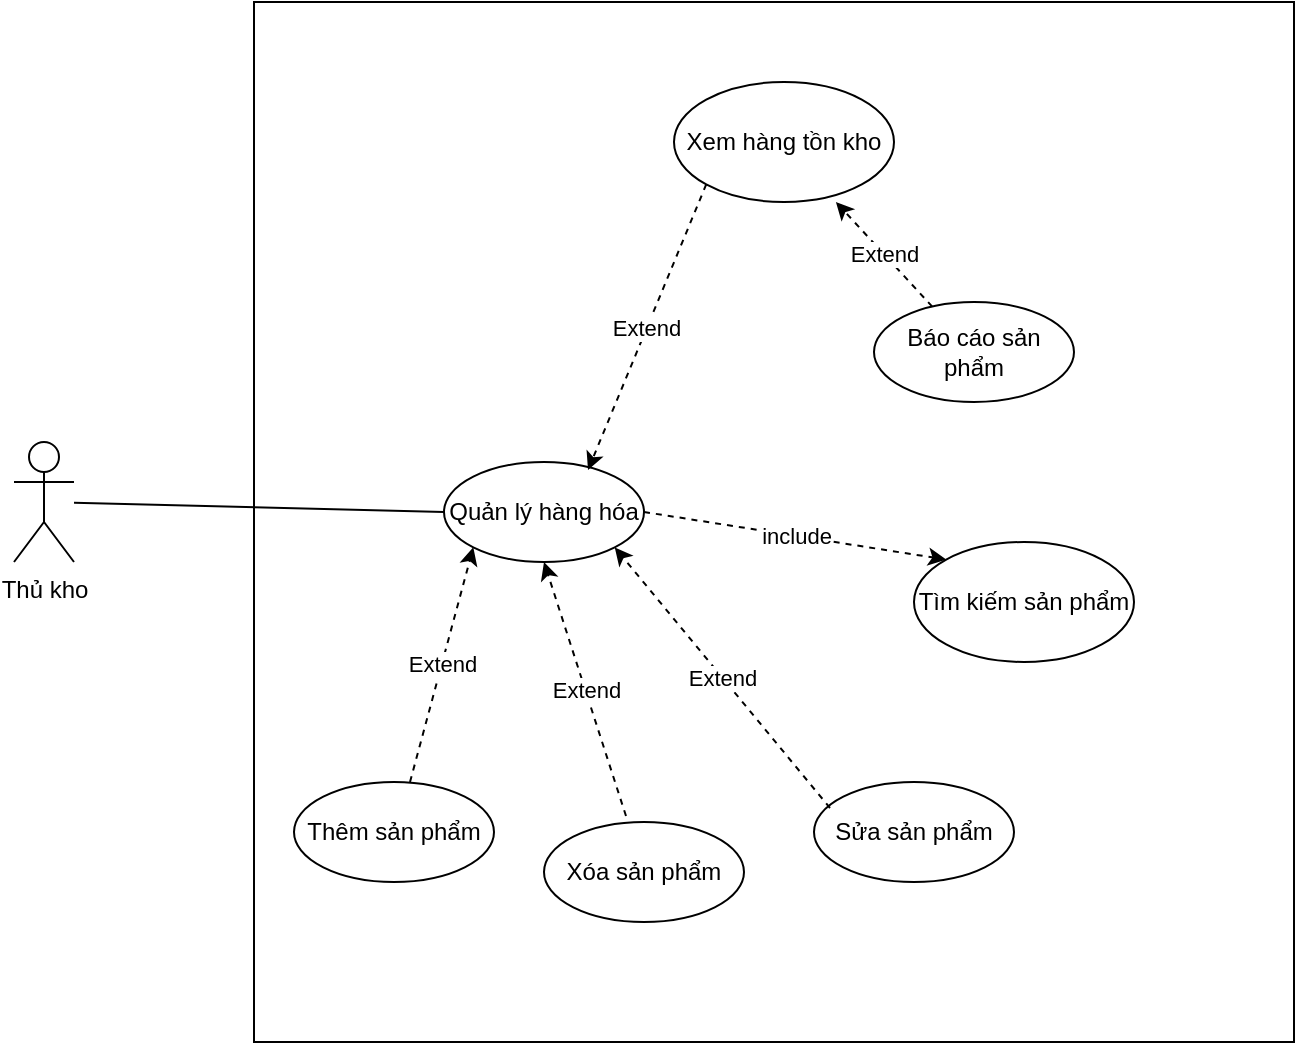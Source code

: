 <mxfile version="13.9.9" type="device"><diagram id="wKGppsZCabxawa4MB4gr" name="Page-1"><mxGraphModel dx="852" dy="1595" grid="1" gridSize="10" guides="1" tooltips="1" connect="1" arrows="1" fold="1" page="1" pageScale="1" pageWidth="850" pageHeight="1100" math="0" shadow="0"><root><mxCell id="0"/><mxCell id="1" parent="0"/><mxCell id="JmrGelO_igkIekRhrfiD-1" value="Thủ kho" style="shape=umlActor;verticalLabelPosition=bottom;verticalAlign=top;html=1;outlineConnect=0;" parent="1" vertex="1"><mxGeometry x="160" y="120" width="30" height="60" as="geometry"/></mxCell><mxCell id="JmrGelO_igkIekRhrfiD-2" value="" style="whiteSpace=wrap;html=1;aspect=fixed;fillColor=none;" parent="1" vertex="1"><mxGeometry x="280" y="-100" width="520" height="520" as="geometry"/></mxCell><mxCell id="S3ANLeLBjd6ZDgGp_tID-1" value="Xem hàng tồn kho" style="ellipse;whiteSpace=wrap;html=1;fillColor=none;" parent="1" vertex="1"><mxGeometry x="490" y="-60" width="110" height="60" as="geometry"/></mxCell><mxCell id="gBHfHlNmuSSrXy5q1kYB-1" value="Quản lý hàng hóa" style="ellipse;whiteSpace=wrap;html=1;fillColor=none;" parent="1" vertex="1"><mxGeometry x="375" y="130" width="100" height="50" as="geometry"/></mxCell><mxCell id="wXb6Ao_QRuHg6Fd0CA7c-1" value="Báo cáo sản phẩm" style="ellipse;whiteSpace=wrap;html=1;fillColor=none;" parent="1" vertex="1"><mxGeometry x="590" y="50" width="100" height="50" as="geometry"/></mxCell><mxCell id="cUdRhWH7QpMMQfRRAqWm-3" value="Tìm kiếm sản phẩm" style="ellipse;whiteSpace=wrap;html=1;fillColor=none;" parent="1" vertex="1"><mxGeometry x="610" y="170" width="110" height="60" as="geometry"/></mxCell><mxCell id="cUdRhWH7QpMMQfRRAqWm-7" value="" style="endArrow=none;html=1;entryX=0;entryY=0.5;entryDx=0;entryDy=0;" parent="1" source="JmrGelO_igkIekRhrfiD-1" target="gBHfHlNmuSSrXy5q1kYB-1" edge="1"><mxGeometry width="50" height="50" relative="1" as="geometry"><mxPoint x="180" y="167.353" as="sourcePoint"/><mxPoint x="384.296" y="267.498" as="targetPoint"/></mxGeometry></mxCell><mxCell id="cUdRhWH7QpMMQfRRAqWm-13" value="Extend" style="endArrow=classic;html=1;dashed=1;entryX=0.736;entryY=1;entryDx=0;entryDy=0;entryPerimeter=0;" parent="1" source="wXb6Ao_QRuHg6Fd0CA7c-1" target="S3ANLeLBjd6ZDgGp_tID-1" edge="1"><mxGeometry width="50" height="50" relative="1" as="geometry"><mxPoint x="590" y="103" as="sourcePoint"/><mxPoint x="570" as="targetPoint"/></mxGeometry></mxCell><mxCell id="6ItoQJgSj75XXpgMhK8K-3" value="Thêm sản phẩm" style="ellipse;whiteSpace=wrap;html=1;fillColor=none;" parent="1" vertex="1"><mxGeometry x="300" y="290" width="100" height="50" as="geometry"/></mxCell><mxCell id="6ItoQJgSj75XXpgMhK8K-4" value="Xóa sản phẩm" style="ellipse;whiteSpace=wrap;html=1;fillColor=none;" parent="1" vertex="1"><mxGeometry x="425" y="310" width="100" height="50" as="geometry"/></mxCell><mxCell id="6ItoQJgSj75XXpgMhK8K-6" value="Sửa sản phẩm" style="ellipse;whiteSpace=wrap;html=1;fillColor=none;" parent="1" vertex="1"><mxGeometry x="560" y="290" width="100" height="50" as="geometry"/></mxCell><mxCell id="6ItoQJgSj75XXpgMhK8K-8" value="Extend" style="endArrow=classic;html=1;dashed=1;entryX=0;entryY=1;entryDx=0;entryDy=0;exitX=0.58;exitY=0;exitDx=0;exitDy=0;exitPerimeter=0;" parent="1" source="6ItoQJgSj75XXpgMhK8K-3" target="gBHfHlNmuSSrXy5q1kYB-1" edge="1"><mxGeometry width="50" height="50" relative="1" as="geometry"><mxPoint x="430" y="220" as="sourcePoint"/><mxPoint x="470" y="270" as="targetPoint"/></mxGeometry></mxCell><mxCell id="6ItoQJgSj75XXpgMhK8K-9" value="Extend" style="endArrow=classic;html=1;dashed=1;entryX=0.5;entryY=1;entryDx=0;entryDy=0;exitX=0.41;exitY=-0.06;exitDx=0;exitDy=0;exitPerimeter=0;" parent="1" source="6ItoQJgSj75XXpgMhK8K-4" target="gBHfHlNmuSSrXy5q1kYB-1" edge="1"><mxGeometry width="50" height="50" relative="1" as="geometry"><mxPoint x="408" y="380" as="sourcePoint"/><mxPoint x="434.645" y="312.678" as="targetPoint"/></mxGeometry></mxCell><mxCell id="6ItoQJgSj75XXpgMhK8K-10" value="Extend" style="endArrow=classic;html=1;dashed=1;entryX=1;entryY=1;entryDx=0;entryDy=0;exitX=0.08;exitY=0.26;exitDx=0;exitDy=0;exitPerimeter=0;" parent="1" source="6ItoQJgSj75XXpgMhK8K-6" target="gBHfHlNmuSSrXy5q1kYB-1" edge="1"><mxGeometry width="50" height="50" relative="1" as="geometry"><mxPoint x="591" y="349" as="sourcePoint"/><mxPoint x="470" y="320" as="targetPoint"/></mxGeometry></mxCell><mxCell id="QfGUKa6O9ef7seNyfSXG-1" value="Extend" style="endArrow=classic;html=1;dashed=1;entryX=0.72;entryY=0.08;entryDx=0;entryDy=0;entryPerimeter=0;exitX=0;exitY=1;exitDx=0;exitDy=0;" parent="1" source="S3ANLeLBjd6ZDgGp_tID-1" target="gBHfHlNmuSSrXy5q1kYB-1" edge="1"><mxGeometry width="50" height="50" relative="1" as="geometry"><mxPoint x="740" y="50" as="sourcePoint"/><mxPoint x="548.95" y="10" as="targetPoint"/></mxGeometry></mxCell><mxCell id="QfGUKa6O9ef7seNyfSXG-2" value="include" style="endArrow=classic;html=1;dashed=1;entryX=0;entryY=0;entryDx=0;entryDy=0;exitX=1;exitY=0.5;exitDx=0;exitDy=0;" parent="1" source="gBHfHlNmuSSrXy5q1kYB-1" target="cUdRhWH7QpMMQfRRAqWm-3" edge="1"><mxGeometry width="50" height="50" relative="1" as="geometry"><mxPoint x="516.109" y="1.213" as="sourcePoint"/><mxPoint x="457" y="144" as="targetPoint"/></mxGeometry></mxCell></root></mxGraphModel></diagram></mxfile>